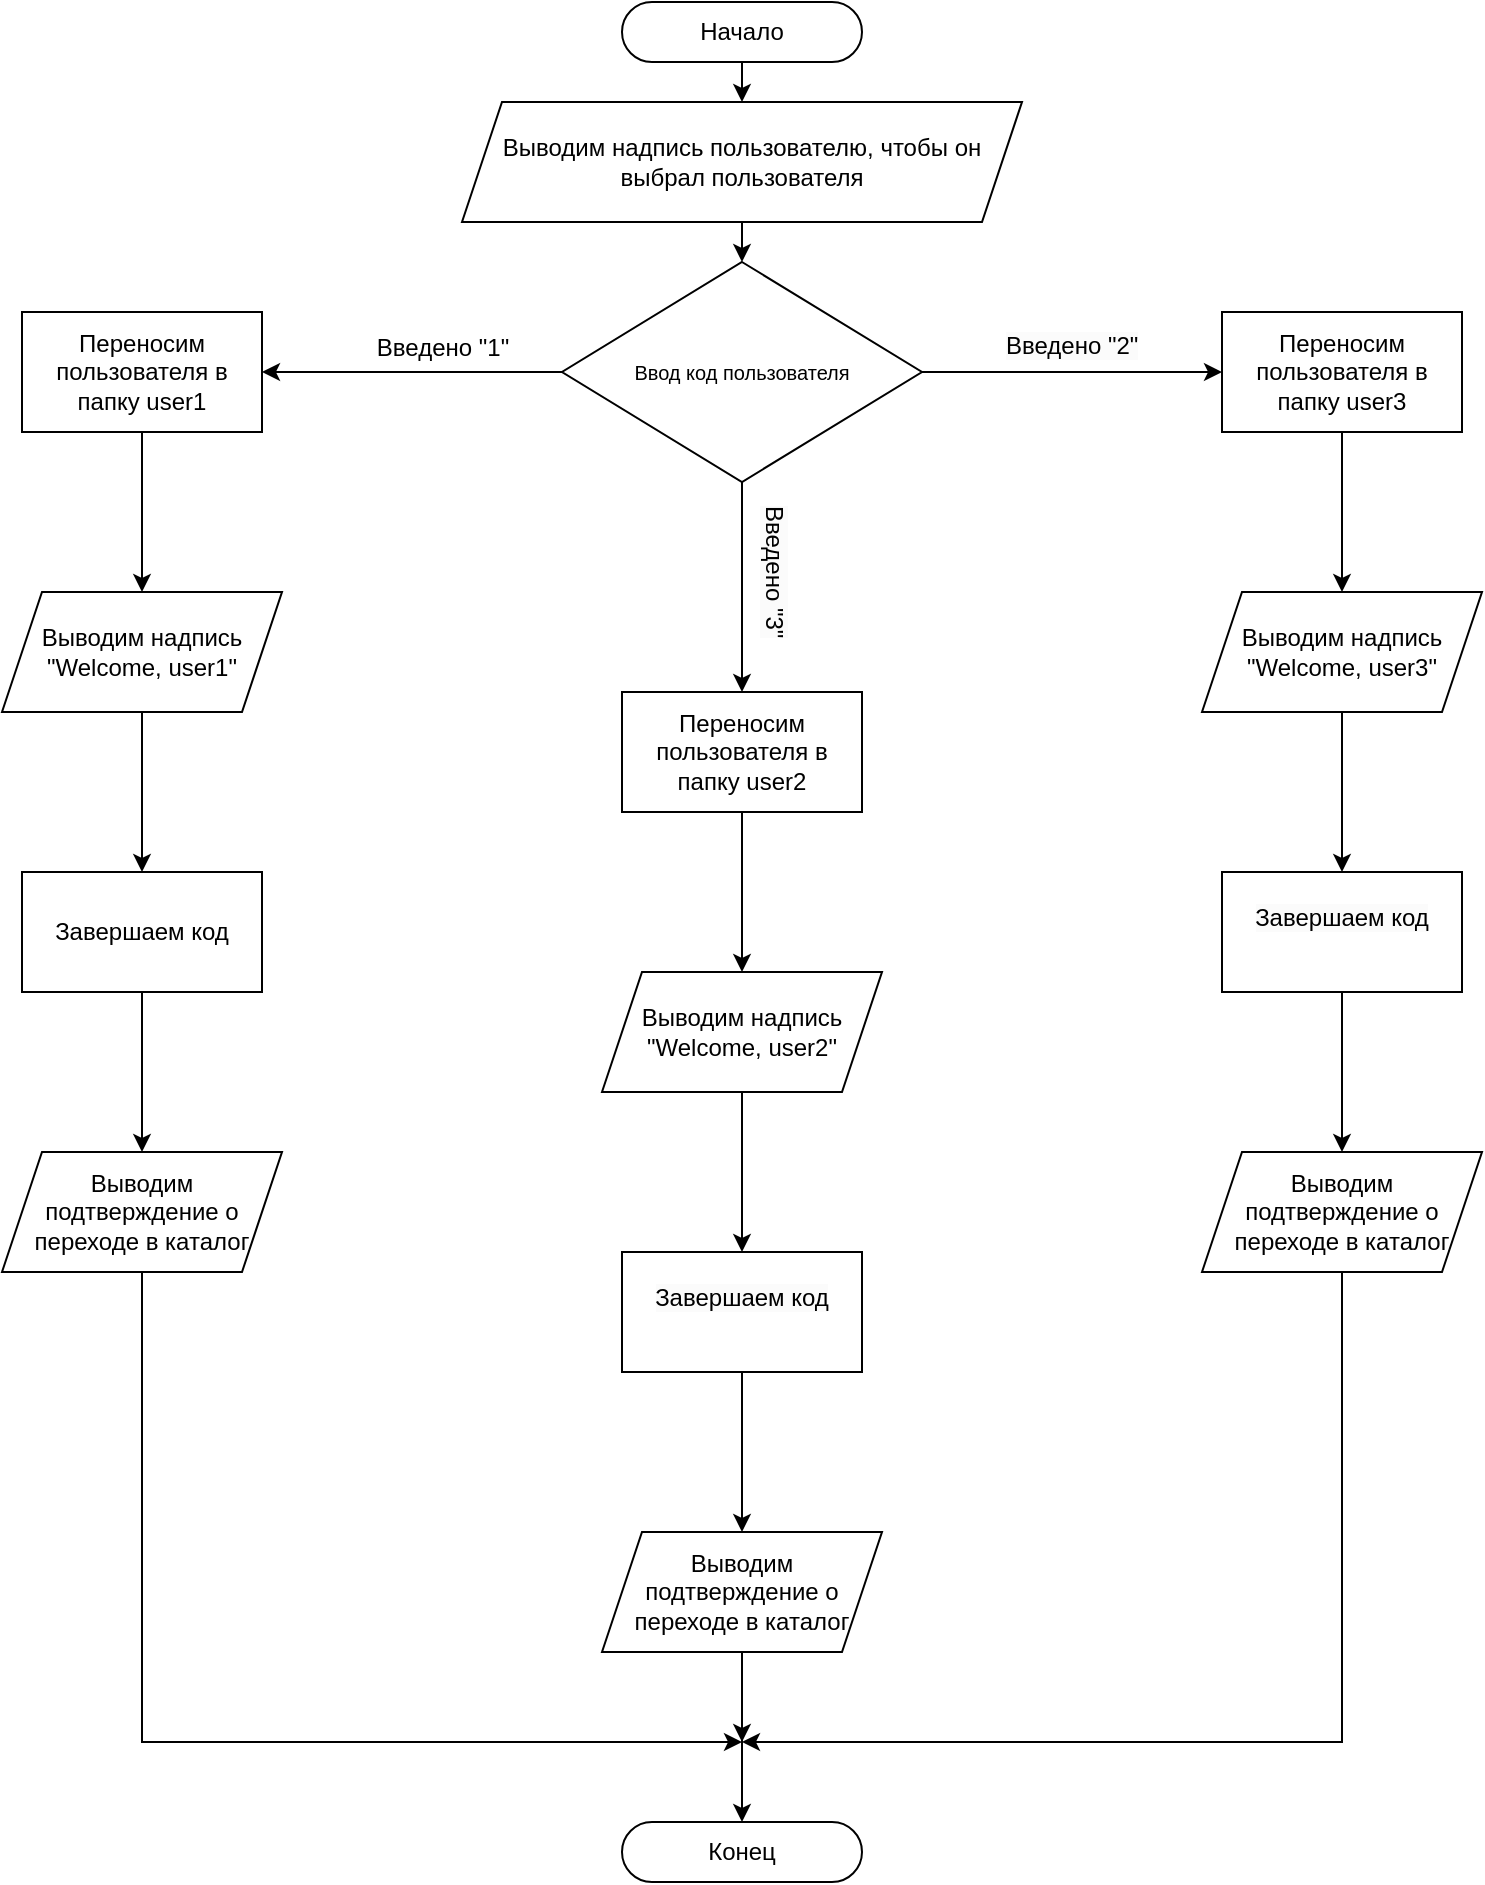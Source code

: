 <mxfile version="22.1.4" type="github">
  <diagram name="Страница — 1" id="DW_KyMR2rjuOUO8UWQdG">
    <mxGraphModel dx="696" dy="584" grid="1" gridSize="10" guides="1" tooltips="1" connect="1" arrows="1" fold="1" page="1" pageScale="1" pageWidth="827" pageHeight="1169" math="0" shadow="0">
      <root>
        <mxCell id="0" />
        <mxCell id="1" parent="0" />
        <mxCell id="iM0jPdQqgRtytacEko40-1" value="Начало" style="rounded=1;whiteSpace=wrap;html=1;arcSize=50;" vertex="1" parent="1">
          <mxGeometry x="320" y="10" width="120" height="30" as="geometry" />
        </mxCell>
        <mxCell id="iM0jPdQqgRtytacEko40-2" value="" style="endArrow=classic;html=1;rounded=0;exitX=0.5;exitY=1;exitDx=0;exitDy=0;" edge="1" parent="1" source="iM0jPdQqgRtytacEko40-1" target="iM0jPdQqgRtytacEko40-3">
          <mxGeometry width="50" height="50" relative="1" as="geometry">
            <mxPoint x="360" y="90" as="sourcePoint" />
            <mxPoint x="380" y="80" as="targetPoint" />
          </mxGeometry>
        </mxCell>
        <mxCell id="iM0jPdQqgRtytacEko40-3" value="Выводим надпись пользователю, чтобы он выбрал пользователя" style="shape=parallelogram;perimeter=parallelogramPerimeter;whiteSpace=wrap;html=1;fixedSize=1;" vertex="1" parent="1">
          <mxGeometry x="240" y="60" width="280" height="60" as="geometry" />
        </mxCell>
        <mxCell id="iM0jPdQqgRtytacEko40-9" value="" style="edgeStyle=orthogonalEdgeStyle;rounded=0;orthogonalLoop=1;jettySize=auto;html=1;" edge="1" parent="1" source="iM0jPdQqgRtytacEko40-4" target="iM0jPdQqgRtytacEko40-8">
          <mxGeometry relative="1" as="geometry" />
        </mxCell>
        <mxCell id="iM0jPdQqgRtytacEko40-11" value="" style="edgeStyle=orthogonalEdgeStyle;rounded=0;orthogonalLoop=1;jettySize=auto;html=1;" edge="1" parent="1" source="iM0jPdQqgRtytacEko40-4" target="iM0jPdQqgRtytacEko40-10">
          <mxGeometry relative="1" as="geometry" />
        </mxCell>
        <mxCell id="iM0jPdQqgRtytacEko40-13" value="" style="edgeStyle=orthogonalEdgeStyle;rounded=0;orthogonalLoop=1;jettySize=auto;html=1;" edge="1" parent="1" source="iM0jPdQqgRtytacEko40-4" target="iM0jPdQqgRtytacEko40-12">
          <mxGeometry relative="1" as="geometry" />
        </mxCell>
        <mxCell id="iM0jPdQqgRtytacEko40-4" value="&lt;font style=&quot;font-size: 10px;&quot;&gt;Ввод код пользователя&lt;/font&gt;" style="rhombus;whiteSpace=wrap;html=1;" vertex="1" parent="1">
          <mxGeometry x="290" y="140" width="180" height="110" as="geometry" />
        </mxCell>
        <mxCell id="iM0jPdQqgRtytacEko40-5" value="" style="endArrow=classic;html=1;rounded=0;entryX=0.5;entryY=0;entryDx=0;entryDy=0;exitX=0.5;exitY=1;exitDx=0;exitDy=0;" edge="1" parent="1" source="iM0jPdQqgRtytacEko40-3" target="iM0jPdQqgRtytacEko40-4">
          <mxGeometry width="50" height="50" relative="1" as="geometry">
            <mxPoint x="360" y="230" as="sourcePoint" />
            <mxPoint x="410" y="180" as="targetPoint" />
          </mxGeometry>
        </mxCell>
        <mxCell id="iM0jPdQqgRtytacEko40-21" value="" style="edgeStyle=orthogonalEdgeStyle;rounded=0;orthogonalLoop=1;jettySize=auto;html=1;" edge="1" parent="1" source="iM0jPdQqgRtytacEko40-8" target="iM0jPdQqgRtytacEko40-20">
          <mxGeometry relative="1" as="geometry" />
        </mxCell>
        <mxCell id="iM0jPdQqgRtytacEko40-8" value="Переносим пользователя в папку user3" style="whiteSpace=wrap;html=1;" vertex="1" parent="1">
          <mxGeometry x="620" y="165" width="120" height="60" as="geometry" />
        </mxCell>
        <mxCell id="iM0jPdQqgRtytacEko40-15" value="" style="edgeStyle=orthogonalEdgeStyle;rounded=0;orthogonalLoop=1;jettySize=auto;html=1;" edge="1" parent="1" source="iM0jPdQqgRtytacEko40-10" target="iM0jPdQqgRtytacEko40-14">
          <mxGeometry relative="1" as="geometry" />
        </mxCell>
        <mxCell id="iM0jPdQqgRtytacEko40-10" value="Переносим пользователя в папку user1" style="whiteSpace=wrap;html=1;" vertex="1" parent="1">
          <mxGeometry x="20" y="165" width="120" height="60" as="geometry" />
        </mxCell>
        <mxCell id="iM0jPdQqgRtytacEko40-17" value="" style="edgeStyle=orthogonalEdgeStyle;rounded=0;orthogonalLoop=1;jettySize=auto;html=1;" edge="1" parent="1" source="iM0jPdQqgRtytacEko40-12" target="iM0jPdQqgRtytacEko40-16">
          <mxGeometry relative="1" as="geometry" />
        </mxCell>
        <mxCell id="iM0jPdQqgRtytacEko40-12" value="Переносим пользователя в папку user2" style="whiteSpace=wrap;html=1;" vertex="1" parent="1">
          <mxGeometry x="320" y="355" width="120" height="60" as="geometry" />
        </mxCell>
        <mxCell id="iM0jPdQqgRtytacEko40-23" value="" style="edgeStyle=orthogonalEdgeStyle;rounded=0;orthogonalLoop=1;jettySize=auto;html=1;" edge="1" parent="1" source="iM0jPdQqgRtytacEko40-14" target="iM0jPdQqgRtytacEko40-22">
          <mxGeometry relative="1" as="geometry" />
        </mxCell>
        <mxCell id="iM0jPdQqgRtytacEko40-14" value="Выводим надпись&lt;br&gt;&quot;Welcome, user1&quot;" style="shape=parallelogram;perimeter=parallelogramPerimeter;whiteSpace=wrap;html=1;fixedSize=1;" vertex="1" parent="1">
          <mxGeometry x="10" y="305" width="140" height="60" as="geometry" />
        </mxCell>
        <mxCell id="iM0jPdQqgRtytacEko40-25" value="" style="edgeStyle=orthogonalEdgeStyle;rounded=0;orthogonalLoop=1;jettySize=auto;html=1;" edge="1" parent="1" source="iM0jPdQqgRtytacEko40-16" target="iM0jPdQqgRtytacEko40-24">
          <mxGeometry relative="1" as="geometry" />
        </mxCell>
        <mxCell id="iM0jPdQqgRtytacEko40-16" value="Выводим надпись&lt;br style=&quot;border-color: var(--border-color);&quot;&gt;&quot;Welcome, user2&quot;" style="shape=parallelogram;perimeter=parallelogramPerimeter;whiteSpace=wrap;html=1;fixedSize=1;" vertex="1" parent="1">
          <mxGeometry x="310" y="495" width="140" height="60" as="geometry" />
        </mxCell>
        <mxCell id="iM0jPdQqgRtytacEko40-27" value="" style="edgeStyle=orthogonalEdgeStyle;rounded=0;orthogonalLoop=1;jettySize=auto;html=1;" edge="1" parent="1" source="iM0jPdQqgRtytacEko40-20" target="iM0jPdQqgRtytacEko40-26">
          <mxGeometry relative="1" as="geometry" />
        </mxCell>
        <mxCell id="iM0jPdQqgRtytacEko40-20" value="Выводим надпись&lt;br style=&quot;border-color: var(--border-color);&quot;&gt;&quot;Welcome, user3&quot;" style="shape=parallelogram;perimeter=parallelogramPerimeter;whiteSpace=wrap;html=1;fixedSize=1;" vertex="1" parent="1">
          <mxGeometry x="610" y="305" width="140" height="60" as="geometry" />
        </mxCell>
        <mxCell id="iM0jPdQqgRtytacEko40-31" value="" style="edgeStyle=orthogonalEdgeStyle;rounded=0;orthogonalLoop=1;jettySize=auto;html=1;" edge="1" parent="1" source="iM0jPdQqgRtytacEko40-22" target="iM0jPdQqgRtytacEko40-30">
          <mxGeometry relative="1" as="geometry" />
        </mxCell>
        <mxCell id="iM0jPdQqgRtytacEko40-22" value="Завершаем код" style="whiteSpace=wrap;html=1;" vertex="1" parent="1">
          <mxGeometry x="20" y="445" width="120" height="60" as="geometry" />
        </mxCell>
        <mxCell id="iM0jPdQqgRtytacEko40-29" value="" style="edgeStyle=orthogonalEdgeStyle;rounded=0;orthogonalLoop=1;jettySize=auto;html=1;" edge="1" parent="1" source="iM0jPdQqgRtytacEko40-24" target="iM0jPdQqgRtytacEko40-28">
          <mxGeometry relative="1" as="geometry" />
        </mxCell>
        <mxCell id="iM0jPdQqgRtytacEko40-24" value="&#xa;&lt;span style=&quot;color: rgb(0, 0, 0); font-family: Helvetica; font-size: 12px; font-style: normal; font-variant-ligatures: normal; font-variant-caps: normal; font-weight: 400; letter-spacing: normal; orphans: 2; text-align: center; text-indent: 0px; text-transform: none; widows: 2; word-spacing: 0px; -webkit-text-stroke-width: 0px; background-color: rgb(251, 251, 251); text-decoration-thickness: initial; text-decoration-style: initial; text-decoration-color: initial; float: none; display: inline !important;&quot;&gt;Завершаем код&lt;/span&gt;&#xa;&#xa;" style="whiteSpace=wrap;html=1;" vertex="1" parent="1">
          <mxGeometry x="320" y="635" width="120" height="60" as="geometry" />
        </mxCell>
        <mxCell id="iM0jPdQqgRtytacEko40-34" value="" style="edgeStyle=orthogonalEdgeStyle;rounded=0;orthogonalLoop=1;jettySize=auto;html=1;" edge="1" parent="1" source="iM0jPdQqgRtytacEko40-26" target="iM0jPdQqgRtytacEko40-33">
          <mxGeometry relative="1" as="geometry" />
        </mxCell>
        <mxCell id="iM0jPdQqgRtytacEko40-26" value="&#xa;&lt;span style=&quot;color: rgb(0, 0, 0); font-family: Helvetica; font-size: 12px; font-style: normal; font-variant-ligatures: normal; font-variant-caps: normal; font-weight: 400; letter-spacing: normal; orphans: 2; text-align: center; text-indent: 0px; text-transform: none; widows: 2; word-spacing: 0px; -webkit-text-stroke-width: 0px; background-color: rgb(251, 251, 251); text-decoration-thickness: initial; text-decoration-style: initial; text-decoration-color: initial; float: none; display: inline !important;&quot;&gt;Завершаем код&lt;/span&gt;&#xa;&#xa;" style="whiteSpace=wrap;html=1;" vertex="1" parent="1">
          <mxGeometry x="620" y="445" width="120" height="60" as="geometry" />
        </mxCell>
        <mxCell id="iM0jPdQqgRtytacEko40-28" value="Выводим подтверждение о переходе в каталог" style="shape=parallelogram;perimeter=parallelogramPerimeter;whiteSpace=wrap;html=1;fixedSize=1;" vertex="1" parent="1">
          <mxGeometry x="310" y="775" width="140" height="60" as="geometry" />
        </mxCell>
        <mxCell id="iM0jPdQqgRtytacEko40-30" value="Выводим подтверждение о переходе в каталог" style="shape=parallelogram;perimeter=parallelogramPerimeter;whiteSpace=wrap;html=1;fixedSize=1;" vertex="1" parent="1">
          <mxGeometry x="10" y="585" width="140" height="60" as="geometry" />
        </mxCell>
        <mxCell id="iM0jPdQqgRtytacEko40-33" value="Выводим подтверждение о переходе в каталог" style="shape=parallelogram;perimeter=parallelogramPerimeter;whiteSpace=wrap;html=1;fixedSize=1;" vertex="1" parent="1">
          <mxGeometry x="610" y="585" width="140" height="60" as="geometry" />
        </mxCell>
        <mxCell id="iM0jPdQqgRtytacEko40-35" value="Конец" style="rounded=1;whiteSpace=wrap;html=1;arcSize=50;" vertex="1" parent="1">
          <mxGeometry x="320" y="920" width="120" height="30" as="geometry" />
        </mxCell>
        <mxCell id="iM0jPdQqgRtytacEko40-36" value="" style="endArrow=classic;html=1;rounded=0;exitX=0.5;exitY=1;exitDx=0;exitDy=0;" edge="1" parent="1" source="iM0jPdQqgRtytacEko40-28">
          <mxGeometry width="50" height="50" relative="1" as="geometry">
            <mxPoint x="320" y="860" as="sourcePoint" />
            <mxPoint x="380" y="880" as="targetPoint" />
          </mxGeometry>
        </mxCell>
        <mxCell id="iM0jPdQqgRtytacEko40-37" value="" style="endArrow=classic;html=1;rounded=0;exitX=0.5;exitY=1;exitDx=0;exitDy=0;" edge="1" parent="1" source="iM0jPdQqgRtytacEko40-33">
          <mxGeometry width="50" height="50" relative="1" as="geometry">
            <mxPoint x="470" y="860" as="sourcePoint" />
            <mxPoint x="380" y="880" as="targetPoint" />
            <Array as="points">
              <mxPoint x="680" y="880" />
            </Array>
          </mxGeometry>
        </mxCell>
        <mxCell id="iM0jPdQqgRtytacEko40-38" value="" style="endArrow=classic;html=1;rounded=0;exitX=0.5;exitY=1;exitDx=0;exitDy=0;" edge="1" parent="1" source="iM0jPdQqgRtytacEko40-30">
          <mxGeometry width="50" height="50" relative="1" as="geometry">
            <mxPoint x="160" y="860" as="sourcePoint" />
            <mxPoint x="380" y="880" as="targetPoint" />
            <Array as="points">
              <mxPoint x="80" y="880" />
            </Array>
          </mxGeometry>
        </mxCell>
        <mxCell id="iM0jPdQqgRtytacEko40-39" value="" style="endArrow=classic;html=1;rounded=0;entryX=0.5;entryY=0;entryDx=0;entryDy=0;exitX=0.5;exitY=1;exitDx=0;exitDy=0;" edge="1" parent="1" source="iM0jPdQqgRtytacEko40-28" target="iM0jPdQqgRtytacEko40-35">
          <mxGeometry width="50" height="50" relative="1" as="geometry">
            <mxPoint x="380" y="880" as="sourcePoint" />
            <mxPoint x="360" y="860" as="targetPoint" />
          </mxGeometry>
        </mxCell>
        <mxCell id="iM0jPdQqgRtytacEko40-40" value="Введено &quot;1&quot;" style="text;html=1;align=center;verticalAlign=middle;resizable=0;points=[];autosize=1;strokeColor=none;fillColor=none;" vertex="1" parent="1">
          <mxGeometry x="185" y="168" width="90" height="30" as="geometry" />
        </mxCell>
        <mxCell id="iM0jPdQqgRtytacEko40-41" value="&lt;span style=&quot;color: rgb(0, 0, 0); font-family: Helvetica; font-size: 12px; font-style: normal; font-variant-ligatures: normal; font-variant-caps: normal; font-weight: 400; letter-spacing: normal; orphans: 2; text-align: center; text-indent: 0px; text-transform: none; widows: 2; word-spacing: 0px; -webkit-text-stroke-width: 0px; background-color: rgb(251, 251, 251); text-decoration-thickness: initial; text-decoration-style: initial; text-decoration-color: initial; float: none; display: inline !important;&quot;&gt;Введено &quot;2&quot;&lt;/span&gt;" style="text;whiteSpace=wrap;html=1;" vertex="1" parent="1">
          <mxGeometry x="510" y="168" width="100" height="40" as="geometry" />
        </mxCell>
        <mxCell id="iM0jPdQqgRtytacEko40-42" value="&lt;span style=&quot;color: rgb(0, 0, 0); font-family: Helvetica; font-size: 12px; font-style: normal; font-variant-ligatures: normal; font-variant-caps: normal; font-weight: 400; letter-spacing: normal; orphans: 2; text-align: center; text-indent: 0px; text-transform: none; widows: 2; word-spacing: 0px; -webkit-text-stroke-width: 0px; background-color: rgb(251, 251, 251); text-decoration-thickness: initial; text-decoration-style: initial; text-decoration-color: initial; float: none; display: inline !important;&quot;&gt;Введено &quot;3&quot;&lt;/span&gt;" style="text;whiteSpace=wrap;html=1;rotation=90;" vertex="1" parent="1">
          <mxGeometry x="340" y="290" width="100" height="40" as="geometry" />
        </mxCell>
      </root>
    </mxGraphModel>
  </diagram>
</mxfile>
